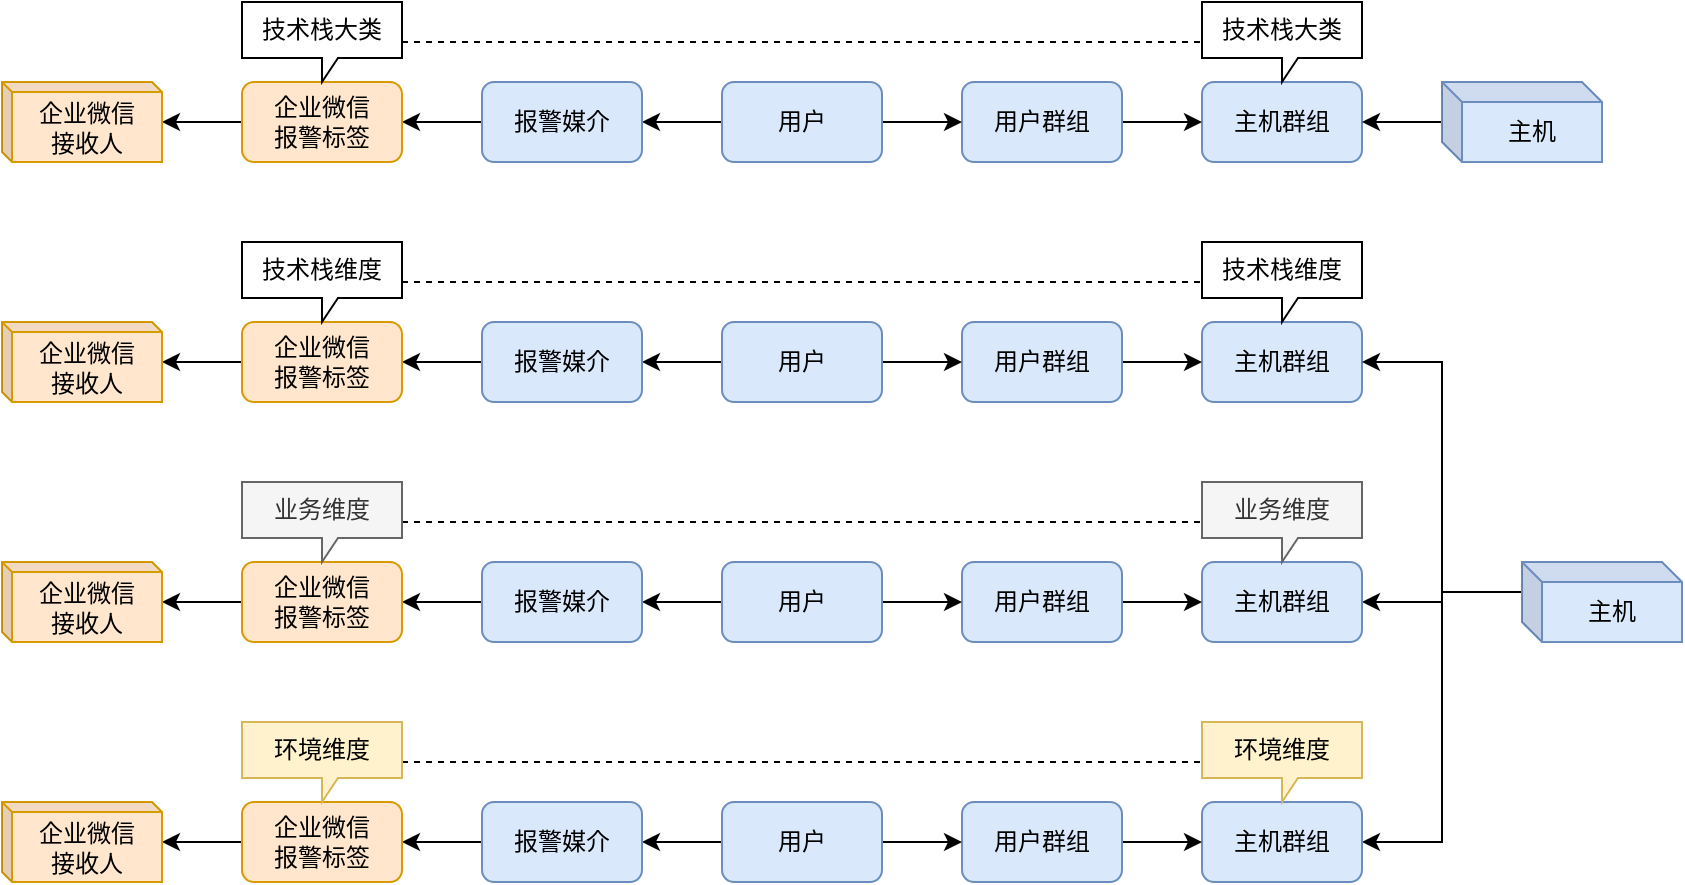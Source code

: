 <mxfile pages="1" version="11.2.4" type="github"><diagram id="EjCk4TWWrgkhYNqAS4SV" name="Page-1"><mxGraphModel dx="1326" dy="566" grid="1" gridSize="10" guides="1" tooltips="1" connect="1" arrows="0" fold="1" page="1" pageScale="1" pageWidth="827" pageHeight="1169" math="0" shadow="0"><root><mxCell id="0"/><mxCell id="1" parent="0"/><mxCell id="uDWXDoZbQZvYcDG7Ac-s-1" value="主机群组" style="rounded=1;whiteSpace=wrap;html=1;fillColor=#dae8fc;strokeColor=#6c8ebf;" vertex="1" parent="1"><mxGeometry x="600" y="120" width="80" height="40" as="geometry"/></mxCell><mxCell id="uDWXDoZbQZvYcDG7Ac-s-3" style="edgeStyle=orthogonalEdgeStyle;rounded=0;orthogonalLoop=1;jettySize=auto;html=1;entryX=1;entryY=0.5;entryDx=0;entryDy=0;" edge="1" parent="1" source="uDWXDoZbQZvYcDG7Ac-s-11" target="uDWXDoZbQZvYcDG7Ac-s-1"><mxGeometry relative="1" as="geometry"><mxPoint x="720" y="140" as="sourcePoint"/></mxGeometry></mxCell><mxCell id="uDWXDoZbQZvYcDG7Ac-s-6" style="edgeStyle=orthogonalEdgeStyle;rounded=0;orthogonalLoop=1;jettySize=auto;html=1;entryX=0;entryY=0.5;entryDx=0;entryDy=0;" edge="1" parent="1" source="uDWXDoZbQZvYcDG7Ac-s-4" target="uDWXDoZbQZvYcDG7Ac-s-1"><mxGeometry relative="1" as="geometry"/></mxCell><mxCell id="uDWXDoZbQZvYcDG7Ac-s-4" value="用户群组" style="rounded=1;whiteSpace=wrap;html=1;fillColor=#dae8fc;strokeColor=#6c8ebf;" vertex="1" parent="1"><mxGeometry x="480" y="120" width="80" height="40" as="geometry"/></mxCell><mxCell id="uDWXDoZbQZvYcDG7Ac-s-7" style="edgeStyle=orthogonalEdgeStyle;rounded=0;orthogonalLoop=1;jettySize=auto;html=1;" edge="1" parent="1" source="uDWXDoZbQZvYcDG7Ac-s-5" target="uDWXDoZbQZvYcDG7Ac-s-4"><mxGeometry relative="1" as="geometry"/></mxCell><mxCell id="uDWXDoZbQZvYcDG7Ac-s-10" style="edgeStyle=orthogonalEdgeStyle;rounded=0;orthogonalLoop=1;jettySize=auto;html=1;" edge="1" parent="1" source="uDWXDoZbQZvYcDG7Ac-s-5" target="uDWXDoZbQZvYcDG7Ac-s-8"><mxGeometry relative="1" as="geometry"/></mxCell><mxCell id="uDWXDoZbQZvYcDG7Ac-s-5" value="用户" style="rounded=1;whiteSpace=wrap;html=1;fillColor=#dae8fc;strokeColor=#6c8ebf;" vertex="1" parent="1"><mxGeometry x="360" y="120" width="80" height="40" as="geometry"/></mxCell><mxCell id="uDWXDoZbQZvYcDG7Ac-s-16" style="edgeStyle=orthogonalEdgeStyle;rounded=0;orthogonalLoop=1;jettySize=auto;html=1;entryX=1;entryY=0.5;entryDx=0;entryDy=0;" edge="1" parent="1" source="uDWXDoZbQZvYcDG7Ac-s-8" target="uDWXDoZbQZvYcDG7Ac-s-13"><mxGeometry relative="1" as="geometry"/></mxCell><mxCell id="uDWXDoZbQZvYcDG7Ac-s-8" value="报警媒介" style="rounded=1;whiteSpace=wrap;html=1;fillColor=#dae8fc;strokeColor=#6c8ebf;" vertex="1" parent="1"><mxGeometry x="240" y="120" width="80" height="40" as="geometry"/></mxCell><mxCell id="uDWXDoZbQZvYcDG7Ac-s-11" value="&lt;span style=&quot;white-space: normal&quot;&gt;主机&lt;/span&gt;" style="shape=cube;whiteSpace=wrap;html=1;boundedLbl=1;backgroundOutline=1;darkOpacity=0.05;darkOpacity2=0.1;size=10;fillColor=#dae8fc;strokeColor=#6c8ebf;" vertex="1" parent="1"><mxGeometry x="720" y="120" width="80" height="40" as="geometry"/></mxCell><mxCell id="uDWXDoZbQZvYcDG7Ac-s-12" value="技术栈大类" style="shape=callout;whiteSpace=wrap;html=1;perimeter=calloutPerimeter;position2=0.5;size=12;position=0.5;base=8;" vertex="1" parent="1"><mxGeometry x="600" y="80" width="80" height="40" as="geometry"/></mxCell><mxCell id="uDWXDoZbQZvYcDG7Ac-s-20" style="edgeStyle=orthogonalEdgeStyle;rounded=0;orthogonalLoop=1;jettySize=auto;html=1;" edge="1" parent="1" source="uDWXDoZbQZvYcDG7Ac-s-13" target="uDWXDoZbQZvYcDG7Ac-s-17"><mxGeometry relative="1" as="geometry"/></mxCell><mxCell id="uDWXDoZbQZvYcDG7Ac-s-13" value="企业微信&lt;br&gt;报警标签" style="rounded=1;whiteSpace=wrap;html=1;fillColor=#ffe6cc;strokeColor=#d79b00;" vertex="1" parent="1"><mxGeometry x="120" y="120" width="80" height="40" as="geometry"/></mxCell><mxCell id="uDWXDoZbQZvYcDG7Ac-s-17" value="企业微信&lt;br&gt;接收人" style="shape=cube;whiteSpace=wrap;html=1;boundedLbl=1;backgroundOutline=1;darkOpacity=0.05;darkOpacity2=0.1;size=5;fillColor=#ffe6cc;strokeColor=#d79b00;" vertex="1" parent="1"><mxGeometry y="120" width="80" height="40" as="geometry"/></mxCell><mxCell id="uDWXDoZbQZvYcDG7Ac-s-21" style="edgeStyle=orthogonalEdgeStyle;rounded=0;orthogonalLoop=1;jettySize=auto;html=1;endArrow=none;endFill=0;dashed=1;" edge="1" parent="1" source="uDWXDoZbQZvYcDG7Ac-s-19" target="uDWXDoZbQZvYcDG7Ac-s-12"><mxGeometry relative="1" as="geometry"/></mxCell><mxCell id="uDWXDoZbQZvYcDG7Ac-s-19" value="技术栈大类" style="shape=callout;whiteSpace=wrap;html=1;perimeter=calloutPerimeter;position2=0.5;size=12;position=0.5;base=8;" vertex="1" parent="1"><mxGeometry x="120" y="80" width="80" height="40" as="geometry"/></mxCell><mxCell id="uDWXDoZbQZvYcDG7Ac-s-22" value="主机群组" style="rounded=1;whiteSpace=wrap;html=1;fillColor=#dae8fc;strokeColor=#6c8ebf;" vertex="1" parent="1"><mxGeometry x="600" y="240" width="80" height="40" as="geometry"/></mxCell><mxCell id="uDWXDoZbQZvYcDG7Ac-s-23" style="edgeStyle=orthogonalEdgeStyle;rounded=0;orthogonalLoop=1;jettySize=auto;html=1;entryX=1;entryY=0.5;entryDx=0;entryDy=0;exitX=0;exitY=0;exitDx=0;exitDy=15;exitPerimeter=0;" edge="1" parent="1" source="uDWXDoZbQZvYcDG7Ac-s-31" target="uDWXDoZbQZvYcDG7Ac-s-22"><mxGeometry relative="1" as="geometry"><mxPoint x="720" y="260" as="sourcePoint"/></mxGeometry></mxCell><mxCell id="uDWXDoZbQZvYcDG7Ac-s-24" style="edgeStyle=orthogonalEdgeStyle;rounded=0;orthogonalLoop=1;jettySize=auto;html=1;entryX=0;entryY=0.5;entryDx=0;entryDy=0;" edge="1" parent="1" source="uDWXDoZbQZvYcDG7Ac-s-25" target="uDWXDoZbQZvYcDG7Ac-s-22"><mxGeometry relative="1" as="geometry"/></mxCell><mxCell id="uDWXDoZbQZvYcDG7Ac-s-25" value="用户群组" style="rounded=1;whiteSpace=wrap;html=1;fillColor=#dae8fc;strokeColor=#6c8ebf;" vertex="1" parent="1"><mxGeometry x="480" y="240" width="80" height="40" as="geometry"/></mxCell><mxCell id="uDWXDoZbQZvYcDG7Ac-s-26" style="edgeStyle=orthogonalEdgeStyle;rounded=0;orthogonalLoop=1;jettySize=auto;html=1;" edge="1" parent="1" source="uDWXDoZbQZvYcDG7Ac-s-28" target="uDWXDoZbQZvYcDG7Ac-s-25"><mxGeometry relative="1" as="geometry"/></mxCell><mxCell id="uDWXDoZbQZvYcDG7Ac-s-27" style="edgeStyle=orthogonalEdgeStyle;rounded=0;orthogonalLoop=1;jettySize=auto;html=1;" edge="1" parent="1" source="uDWXDoZbQZvYcDG7Ac-s-28" target="uDWXDoZbQZvYcDG7Ac-s-30"><mxGeometry relative="1" as="geometry"/></mxCell><mxCell id="uDWXDoZbQZvYcDG7Ac-s-28" value="用户" style="rounded=1;whiteSpace=wrap;html=1;fillColor=#dae8fc;strokeColor=#6c8ebf;" vertex="1" parent="1"><mxGeometry x="360" y="240" width="80" height="40" as="geometry"/></mxCell><mxCell id="uDWXDoZbQZvYcDG7Ac-s-29" style="edgeStyle=orthogonalEdgeStyle;rounded=0;orthogonalLoop=1;jettySize=auto;html=1;entryX=1;entryY=0.5;entryDx=0;entryDy=0;" edge="1" parent="1" source="uDWXDoZbQZvYcDG7Ac-s-30" target="uDWXDoZbQZvYcDG7Ac-s-34"><mxGeometry relative="1" as="geometry"/></mxCell><mxCell id="uDWXDoZbQZvYcDG7Ac-s-30" value="报警媒介" style="rounded=1;whiteSpace=wrap;html=1;fillColor=#dae8fc;strokeColor=#6c8ebf;" vertex="1" parent="1"><mxGeometry x="240" y="240" width="80" height="40" as="geometry"/></mxCell><mxCell id="uDWXDoZbQZvYcDG7Ac-s-86" style="edgeStyle=orthogonalEdgeStyle;rounded=0;orthogonalLoop=1;jettySize=auto;html=1;exitX=0;exitY=0;exitDx=0;exitDy=15;exitPerimeter=0;endArrow=classic;endFill=1;" edge="1" parent="1" source="uDWXDoZbQZvYcDG7Ac-s-31" target="uDWXDoZbQZvYcDG7Ac-s-54"><mxGeometry relative="1" as="geometry"/></mxCell><mxCell id="uDWXDoZbQZvYcDG7Ac-s-87" style="edgeStyle=orthogonalEdgeStyle;rounded=0;orthogonalLoop=1;jettySize=auto;html=1;exitX=0;exitY=0;exitDx=0;exitDy=15;exitPerimeter=0;entryX=1;entryY=0.5;entryDx=0;entryDy=0;endArrow=classic;endFill=1;" edge="1" parent="1" source="uDWXDoZbQZvYcDG7Ac-s-31" target="uDWXDoZbQZvYcDG7Ac-s-70"><mxGeometry relative="1" as="geometry"/></mxCell><mxCell id="uDWXDoZbQZvYcDG7Ac-s-31" value="&lt;span style=&quot;white-space: normal&quot;&gt;主机&lt;/span&gt;" style="shape=cube;whiteSpace=wrap;html=1;boundedLbl=1;backgroundOutline=1;darkOpacity=0.05;darkOpacity2=0.1;size=10;fillColor=#dae8fc;strokeColor=#6c8ebf;" vertex="1" parent="1"><mxGeometry x="760" y="360" width="80" height="40" as="geometry"/></mxCell><mxCell id="uDWXDoZbQZvYcDG7Ac-s-32" value="技术栈维度" style="shape=callout;whiteSpace=wrap;html=1;perimeter=calloutPerimeter;position2=0.5;size=12;position=0.5;base=8;" vertex="1" parent="1"><mxGeometry x="600" y="200" width="80" height="40" as="geometry"/></mxCell><mxCell id="uDWXDoZbQZvYcDG7Ac-s-33" style="edgeStyle=orthogonalEdgeStyle;rounded=0;orthogonalLoop=1;jettySize=auto;html=1;" edge="1" parent="1" source="uDWXDoZbQZvYcDG7Ac-s-34" target="uDWXDoZbQZvYcDG7Ac-s-35"><mxGeometry relative="1" as="geometry"/></mxCell><mxCell id="uDWXDoZbQZvYcDG7Ac-s-34" value="企业微信&lt;br&gt;报警标签" style="rounded=1;whiteSpace=wrap;html=1;fillColor=#ffe6cc;strokeColor=#d79b00;" vertex="1" parent="1"><mxGeometry x="120" y="240" width="80" height="40" as="geometry"/></mxCell><mxCell id="uDWXDoZbQZvYcDG7Ac-s-35" value="企业微信&lt;br&gt;接收人" style="shape=cube;whiteSpace=wrap;html=1;boundedLbl=1;backgroundOutline=1;darkOpacity=0.05;darkOpacity2=0.1;size=5;fillColor=#ffe6cc;strokeColor=#d79b00;" vertex="1" parent="1"><mxGeometry y="240" width="80" height="40" as="geometry"/></mxCell><mxCell id="uDWXDoZbQZvYcDG7Ac-s-36" style="edgeStyle=orthogonalEdgeStyle;rounded=0;orthogonalLoop=1;jettySize=auto;html=1;endArrow=none;endFill=0;dashed=1;" edge="1" parent="1" source="uDWXDoZbQZvYcDG7Ac-s-37" target="uDWXDoZbQZvYcDG7Ac-s-32"><mxGeometry relative="1" as="geometry"/></mxCell><mxCell id="uDWXDoZbQZvYcDG7Ac-s-37" value="技术栈维度" style="shape=callout;whiteSpace=wrap;html=1;perimeter=calloutPerimeter;position2=0.5;size=12;position=0.5;base=8;" vertex="1" parent="1"><mxGeometry x="120" y="200" width="80" height="40" as="geometry"/></mxCell><mxCell id="uDWXDoZbQZvYcDG7Ac-s-54" value="主机群组" style="rounded=1;whiteSpace=wrap;html=1;fillColor=#dae8fc;strokeColor=#6c8ebf;" vertex="1" parent="1"><mxGeometry x="600" y="360" width="80" height="40" as="geometry"/></mxCell><mxCell id="uDWXDoZbQZvYcDG7Ac-s-56" style="edgeStyle=orthogonalEdgeStyle;rounded=0;orthogonalLoop=1;jettySize=auto;html=1;entryX=0;entryY=0.5;entryDx=0;entryDy=0;" edge="1" parent="1" source="uDWXDoZbQZvYcDG7Ac-s-57" target="uDWXDoZbQZvYcDG7Ac-s-54"><mxGeometry relative="1" as="geometry"/></mxCell><mxCell id="uDWXDoZbQZvYcDG7Ac-s-57" value="用户群组" style="rounded=1;whiteSpace=wrap;html=1;fillColor=#dae8fc;strokeColor=#6c8ebf;" vertex="1" parent="1"><mxGeometry x="480" y="360" width="80" height="40" as="geometry"/></mxCell><mxCell id="uDWXDoZbQZvYcDG7Ac-s-58" style="edgeStyle=orthogonalEdgeStyle;rounded=0;orthogonalLoop=1;jettySize=auto;html=1;" edge="1" parent="1" source="uDWXDoZbQZvYcDG7Ac-s-60" target="uDWXDoZbQZvYcDG7Ac-s-57"><mxGeometry relative="1" as="geometry"/></mxCell><mxCell id="uDWXDoZbQZvYcDG7Ac-s-59" style="edgeStyle=orthogonalEdgeStyle;rounded=0;orthogonalLoop=1;jettySize=auto;html=1;" edge="1" parent="1" source="uDWXDoZbQZvYcDG7Ac-s-60" target="uDWXDoZbQZvYcDG7Ac-s-62"><mxGeometry relative="1" as="geometry"/></mxCell><mxCell id="uDWXDoZbQZvYcDG7Ac-s-60" value="用户" style="rounded=1;whiteSpace=wrap;html=1;fillColor=#dae8fc;strokeColor=#6c8ebf;" vertex="1" parent="1"><mxGeometry x="360" y="360" width="80" height="40" as="geometry"/></mxCell><mxCell id="uDWXDoZbQZvYcDG7Ac-s-61" style="edgeStyle=orthogonalEdgeStyle;rounded=0;orthogonalLoop=1;jettySize=auto;html=1;entryX=1;entryY=0.5;entryDx=0;entryDy=0;" edge="1" parent="1" source="uDWXDoZbQZvYcDG7Ac-s-62" target="uDWXDoZbQZvYcDG7Ac-s-66"><mxGeometry relative="1" as="geometry"/></mxCell><mxCell id="uDWXDoZbQZvYcDG7Ac-s-62" value="报警媒介" style="rounded=1;whiteSpace=wrap;html=1;fillColor=#dae8fc;strokeColor=#6c8ebf;" vertex="1" parent="1"><mxGeometry x="240" y="360" width="80" height="40" as="geometry"/></mxCell><mxCell id="uDWXDoZbQZvYcDG7Ac-s-64" value="业务维度" style="shape=callout;whiteSpace=wrap;html=1;perimeter=calloutPerimeter;position2=0.5;size=12;position=0.5;base=8;fillColor=#f5f5f5;strokeColor=#666666;fontColor=#333333;" vertex="1" parent="1"><mxGeometry x="600" y="320" width="80" height="40" as="geometry"/></mxCell><mxCell id="uDWXDoZbQZvYcDG7Ac-s-65" style="edgeStyle=orthogonalEdgeStyle;rounded=0;orthogonalLoop=1;jettySize=auto;html=1;" edge="1" parent="1" source="uDWXDoZbQZvYcDG7Ac-s-66" target="uDWXDoZbQZvYcDG7Ac-s-67"><mxGeometry relative="1" as="geometry"/></mxCell><mxCell id="uDWXDoZbQZvYcDG7Ac-s-66" value="企业微信&lt;br&gt;报警标签" style="rounded=1;whiteSpace=wrap;html=1;fillColor=#ffe6cc;strokeColor=#d79b00;" vertex="1" parent="1"><mxGeometry x="120" y="360" width="80" height="40" as="geometry"/></mxCell><mxCell id="uDWXDoZbQZvYcDG7Ac-s-67" value="企业微信&lt;br&gt;接收人" style="shape=cube;whiteSpace=wrap;html=1;boundedLbl=1;backgroundOutline=1;darkOpacity=0.05;darkOpacity2=0.1;size=5;fillColor=#ffe6cc;strokeColor=#d79b00;" vertex="1" parent="1"><mxGeometry y="360" width="80" height="40" as="geometry"/></mxCell><mxCell id="uDWXDoZbQZvYcDG7Ac-s-68" style="edgeStyle=orthogonalEdgeStyle;rounded=0;orthogonalLoop=1;jettySize=auto;html=1;endArrow=none;endFill=0;dashed=1;" edge="1" parent="1" source="uDWXDoZbQZvYcDG7Ac-s-69" target="uDWXDoZbQZvYcDG7Ac-s-64"><mxGeometry relative="1" as="geometry"/></mxCell><mxCell id="uDWXDoZbQZvYcDG7Ac-s-69" value="业务维度" style="shape=callout;whiteSpace=wrap;html=1;perimeter=calloutPerimeter;position2=0.5;size=12;position=0.5;base=8;fillColor=#f5f5f5;strokeColor=#666666;fontColor=#333333;" vertex="1" parent="1"><mxGeometry x="120" y="320" width="80" height="40" as="geometry"/></mxCell><mxCell id="uDWXDoZbQZvYcDG7Ac-s-70" value="主机群组" style="rounded=1;whiteSpace=wrap;html=1;fillColor=#dae8fc;strokeColor=#6c8ebf;" vertex="1" parent="1"><mxGeometry x="600" y="480" width="80" height="40" as="geometry"/></mxCell><mxCell id="uDWXDoZbQZvYcDG7Ac-s-71" style="edgeStyle=orthogonalEdgeStyle;rounded=0;orthogonalLoop=1;jettySize=auto;html=1;entryX=0;entryY=0.5;entryDx=0;entryDy=0;" edge="1" parent="1" source="uDWXDoZbQZvYcDG7Ac-s-72" target="uDWXDoZbQZvYcDG7Ac-s-70"><mxGeometry relative="1" as="geometry"/></mxCell><mxCell id="uDWXDoZbQZvYcDG7Ac-s-72" value="用户群组" style="rounded=1;whiteSpace=wrap;html=1;fillColor=#dae8fc;strokeColor=#6c8ebf;" vertex="1" parent="1"><mxGeometry x="480" y="480" width="80" height="40" as="geometry"/></mxCell><mxCell id="uDWXDoZbQZvYcDG7Ac-s-73" style="edgeStyle=orthogonalEdgeStyle;rounded=0;orthogonalLoop=1;jettySize=auto;html=1;" edge="1" parent="1" source="uDWXDoZbQZvYcDG7Ac-s-75" target="uDWXDoZbQZvYcDG7Ac-s-72"><mxGeometry relative="1" as="geometry"/></mxCell><mxCell id="uDWXDoZbQZvYcDG7Ac-s-74" style="edgeStyle=orthogonalEdgeStyle;rounded=0;orthogonalLoop=1;jettySize=auto;html=1;" edge="1" parent="1" source="uDWXDoZbQZvYcDG7Ac-s-75" target="uDWXDoZbQZvYcDG7Ac-s-77"><mxGeometry relative="1" as="geometry"/></mxCell><mxCell id="uDWXDoZbQZvYcDG7Ac-s-75" value="用户" style="rounded=1;whiteSpace=wrap;html=1;fillColor=#dae8fc;strokeColor=#6c8ebf;" vertex="1" parent="1"><mxGeometry x="360" y="480" width="80" height="40" as="geometry"/></mxCell><mxCell id="uDWXDoZbQZvYcDG7Ac-s-76" style="edgeStyle=orthogonalEdgeStyle;rounded=0;orthogonalLoop=1;jettySize=auto;html=1;entryX=1;entryY=0.5;entryDx=0;entryDy=0;" edge="1" parent="1" source="uDWXDoZbQZvYcDG7Ac-s-77" target="uDWXDoZbQZvYcDG7Ac-s-80"><mxGeometry relative="1" as="geometry"/></mxCell><mxCell id="uDWXDoZbQZvYcDG7Ac-s-77" value="报警媒介" style="rounded=1;whiteSpace=wrap;html=1;fillColor=#dae8fc;strokeColor=#6c8ebf;" vertex="1" parent="1"><mxGeometry x="240" y="480" width="80" height="40" as="geometry"/></mxCell><mxCell id="uDWXDoZbQZvYcDG7Ac-s-78" value="环境维度" style="shape=callout;whiteSpace=wrap;html=1;perimeter=calloutPerimeter;position2=0.5;size=12;position=0.5;base=8;fillColor=#fff2cc;strokeColor=#d6b656;" vertex="1" parent="1"><mxGeometry x="600" y="440" width="80" height="40" as="geometry"/></mxCell><mxCell id="uDWXDoZbQZvYcDG7Ac-s-79" style="edgeStyle=orthogonalEdgeStyle;rounded=0;orthogonalLoop=1;jettySize=auto;html=1;" edge="1" parent="1" source="uDWXDoZbQZvYcDG7Ac-s-80" target="uDWXDoZbQZvYcDG7Ac-s-81"><mxGeometry relative="1" as="geometry"/></mxCell><mxCell id="uDWXDoZbQZvYcDG7Ac-s-80" value="企业微信&lt;br&gt;报警标签" style="rounded=1;whiteSpace=wrap;html=1;fillColor=#ffe6cc;strokeColor=#d79b00;" vertex="1" parent="1"><mxGeometry x="120" y="480" width="80" height="40" as="geometry"/></mxCell><mxCell id="uDWXDoZbQZvYcDG7Ac-s-81" value="企业微信&lt;br&gt;接收人" style="shape=cube;whiteSpace=wrap;html=1;boundedLbl=1;backgroundOutline=1;darkOpacity=0.05;darkOpacity2=0.1;size=5;fillColor=#ffe6cc;strokeColor=#d79b00;" vertex="1" parent="1"><mxGeometry y="480" width="80" height="40" as="geometry"/></mxCell><mxCell id="uDWXDoZbQZvYcDG7Ac-s-82" style="edgeStyle=orthogonalEdgeStyle;rounded=0;orthogonalLoop=1;jettySize=auto;html=1;endArrow=none;endFill=0;dashed=1;" edge="1" parent="1" source="uDWXDoZbQZvYcDG7Ac-s-83" target="uDWXDoZbQZvYcDG7Ac-s-78"><mxGeometry relative="1" as="geometry"/></mxCell><mxCell id="uDWXDoZbQZvYcDG7Ac-s-83" value="环境维度" style="shape=callout;whiteSpace=wrap;html=1;perimeter=calloutPerimeter;position2=0.5;size=12;position=0.5;base=8;fillColor=#fff2cc;strokeColor=#d6b656;" vertex="1" parent="1"><mxGeometry x="120" y="440" width="80" height="40" as="geometry"/></mxCell></root></mxGraphModel></diagram></mxfile>